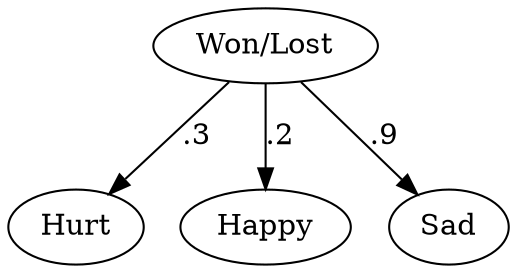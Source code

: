 // Feelings Model
digraph {
	A [label="Won/Lost"]
	B [label=Hurt]
	C [label=Happy]
	D [label=Sad]
	A -> B [label=.3]
	A -> C [label=.2]
	A -> D [label=.9]
}
